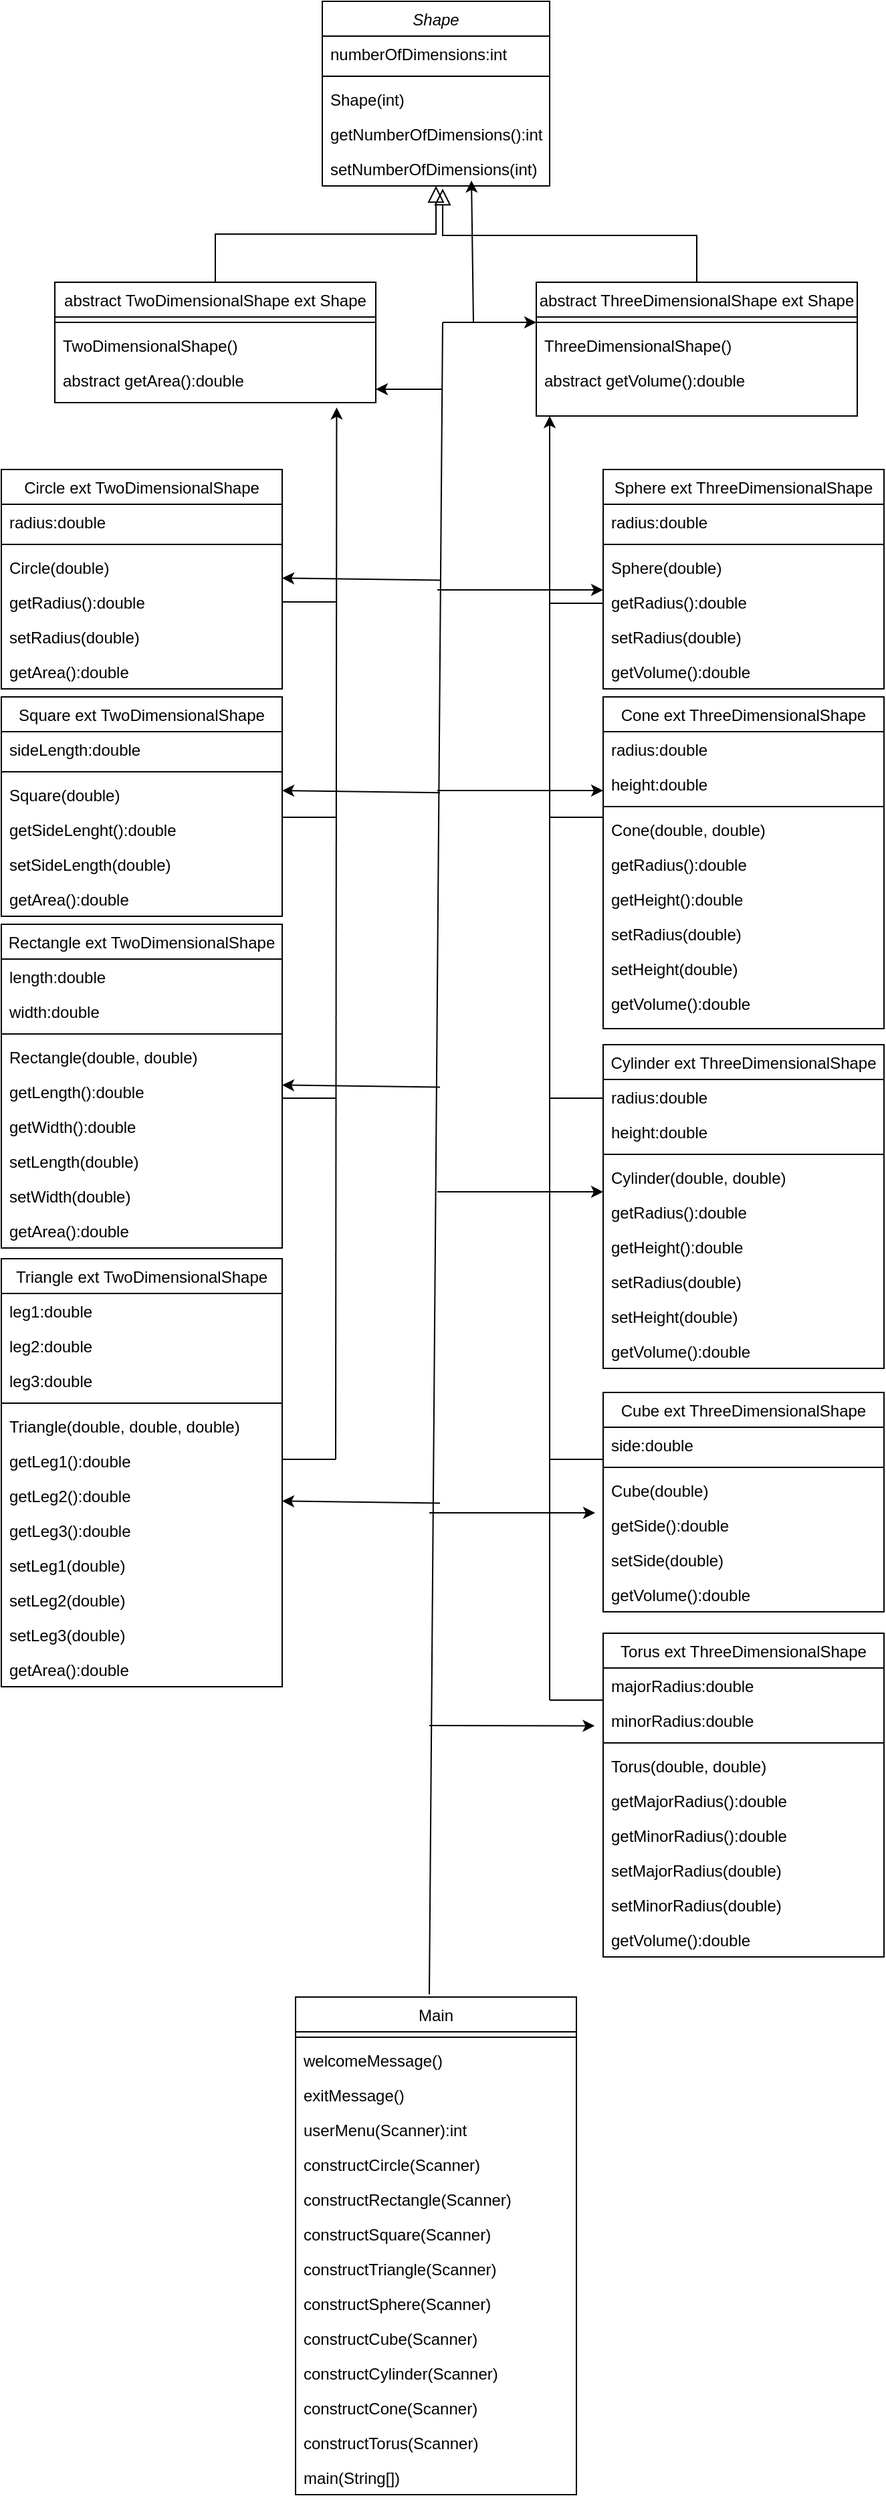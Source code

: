 <mxfile version="24.0.1" type="device">
  <diagram id="C5RBs43oDa-KdzZeNtuy" name="Page-1">
    <mxGraphModel dx="1290" dy="522" grid="1" gridSize="10" guides="1" tooltips="1" connect="1" arrows="1" fold="1" page="1" pageScale="1" pageWidth="827" pageHeight="1169" math="0" shadow="0">
      <root>
        <mxCell id="WIyWlLk6GJQsqaUBKTNV-0" />
        <mxCell id="WIyWlLk6GJQsqaUBKTNV-1" parent="WIyWlLk6GJQsqaUBKTNV-0" />
        <mxCell id="zkfFHV4jXpPFQw0GAbJ--0" value="Shape" style="swimlane;fontStyle=2;align=center;verticalAlign=top;childLayout=stackLayout;horizontal=1;startSize=26;horizontalStack=0;resizeParent=1;resizeLast=0;collapsible=1;marginBottom=0;rounded=0;shadow=0;strokeWidth=1;" parent="WIyWlLk6GJQsqaUBKTNV-1" vertex="1">
          <mxGeometry x="300" y="20" width="170" height="138" as="geometry">
            <mxRectangle x="230" y="140" width="160" height="26" as="alternateBounds" />
          </mxGeometry>
        </mxCell>
        <mxCell id="zkfFHV4jXpPFQw0GAbJ--1" value="numberOfDimensions:int" style="text;align=left;verticalAlign=top;spacingLeft=4;spacingRight=4;overflow=hidden;rotatable=0;points=[[0,0.5],[1,0.5]];portConstraint=eastwest;" parent="zkfFHV4jXpPFQw0GAbJ--0" vertex="1">
          <mxGeometry y="26" width="170" height="26" as="geometry" />
        </mxCell>
        <mxCell id="zkfFHV4jXpPFQw0GAbJ--4" value="" style="line;html=1;strokeWidth=1;align=left;verticalAlign=middle;spacingTop=-1;spacingLeft=3;spacingRight=3;rotatable=0;labelPosition=right;points=[];portConstraint=eastwest;" parent="zkfFHV4jXpPFQw0GAbJ--0" vertex="1">
          <mxGeometry y="52" width="170" height="8" as="geometry" />
        </mxCell>
        <mxCell id="zkfFHV4jXpPFQw0GAbJ--5" value="Shape(int)" style="text;align=left;verticalAlign=top;spacingLeft=4;spacingRight=4;overflow=hidden;rotatable=0;points=[[0,0.5],[1,0.5]];portConstraint=eastwest;" parent="zkfFHV4jXpPFQw0GAbJ--0" vertex="1">
          <mxGeometry y="60" width="170" height="26" as="geometry" />
        </mxCell>
        <mxCell id="Y2Df9rFrCchRzn76-kUZ-0" value="getNumberOfDimensions():int" style="text;align=left;verticalAlign=top;spacingLeft=4;spacingRight=4;overflow=hidden;rotatable=0;points=[[0,0.5],[1,0.5]];portConstraint=eastwest;" vertex="1" parent="zkfFHV4jXpPFQw0GAbJ--0">
          <mxGeometry y="86" width="170" height="26" as="geometry" />
        </mxCell>
        <mxCell id="Y2Df9rFrCchRzn76-kUZ-1" value="setNumberOfDimensions(int)" style="text;align=left;verticalAlign=top;spacingLeft=4;spacingRight=4;overflow=hidden;rotatable=0;points=[[0,0.5],[1,0.5]];portConstraint=eastwest;" vertex="1" parent="zkfFHV4jXpPFQw0GAbJ--0">
          <mxGeometry y="112" width="170" height="26" as="geometry" />
        </mxCell>
        <mxCell id="zkfFHV4jXpPFQw0GAbJ--6" value="abstract TwoDimensionalShape ext Shape" style="swimlane;fontStyle=0;align=center;verticalAlign=top;childLayout=stackLayout;horizontal=1;startSize=26;horizontalStack=0;resizeParent=1;resizeLast=0;collapsible=1;marginBottom=0;rounded=0;shadow=0;strokeWidth=1;" parent="WIyWlLk6GJQsqaUBKTNV-1" vertex="1">
          <mxGeometry x="100" y="230" width="240" height="90" as="geometry">
            <mxRectangle x="130" y="380" width="160" height="26" as="alternateBounds" />
          </mxGeometry>
        </mxCell>
        <mxCell id="zkfFHV4jXpPFQw0GAbJ--9" value="" style="line;html=1;strokeWidth=1;align=left;verticalAlign=middle;spacingTop=-1;spacingLeft=3;spacingRight=3;rotatable=0;labelPosition=right;points=[];portConstraint=eastwest;" parent="zkfFHV4jXpPFQw0GAbJ--6" vertex="1">
          <mxGeometry y="26" width="240" height="8" as="geometry" />
        </mxCell>
        <mxCell id="zkfFHV4jXpPFQw0GAbJ--10" value="TwoDimensionalShape()" style="text;align=left;verticalAlign=top;spacingLeft=4;spacingRight=4;overflow=hidden;rotatable=0;points=[[0,0.5],[1,0.5]];portConstraint=eastwest;fontStyle=0" parent="zkfFHV4jXpPFQw0GAbJ--6" vertex="1">
          <mxGeometry y="34" width="240" height="26" as="geometry" />
        </mxCell>
        <mxCell id="zkfFHV4jXpPFQw0GAbJ--11" value="abstract getArea():double" style="text;align=left;verticalAlign=top;spacingLeft=4;spacingRight=4;overflow=hidden;rotatable=0;points=[[0,0.5],[1,0.5]];portConstraint=eastwest;" parent="zkfFHV4jXpPFQw0GAbJ--6" vertex="1">
          <mxGeometry y="60" width="240" height="26" as="geometry" />
        </mxCell>
        <mxCell id="zkfFHV4jXpPFQw0GAbJ--12" value="" style="endArrow=block;endSize=10;endFill=0;shadow=0;strokeWidth=1;rounded=0;curved=0;edgeStyle=elbowEdgeStyle;elbow=vertical;" parent="WIyWlLk6GJQsqaUBKTNV-1" source="zkfFHV4jXpPFQw0GAbJ--6" target="zkfFHV4jXpPFQw0GAbJ--0" edge="1">
          <mxGeometry width="160" relative="1" as="geometry">
            <mxPoint x="200" y="203" as="sourcePoint" />
            <mxPoint x="200" y="203" as="targetPoint" />
          </mxGeometry>
        </mxCell>
        <mxCell id="zkfFHV4jXpPFQw0GAbJ--13" value="Circle ext TwoDimensionalShape" style="swimlane;fontStyle=0;align=center;verticalAlign=top;childLayout=stackLayout;horizontal=1;startSize=26;horizontalStack=0;resizeParent=1;resizeLast=0;collapsible=1;marginBottom=0;rounded=0;shadow=0;strokeWidth=1;" parent="WIyWlLk6GJQsqaUBKTNV-1" vertex="1">
          <mxGeometry x="60" y="370" width="210" height="164" as="geometry">
            <mxRectangle x="340" y="380" width="170" height="26" as="alternateBounds" />
          </mxGeometry>
        </mxCell>
        <mxCell id="zkfFHV4jXpPFQw0GAbJ--14" value="radius:double" style="text;align=left;verticalAlign=top;spacingLeft=4;spacingRight=4;overflow=hidden;rotatable=0;points=[[0,0.5],[1,0.5]];portConstraint=eastwest;" parent="zkfFHV4jXpPFQw0GAbJ--13" vertex="1">
          <mxGeometry y="26" width="210" height="26" as="geometry" />
        </mxCell>
        <mxCell id="zkfFHV4jXpPFQw0GAbJ--15" value="" style="line;html=1;strokeWidth=1;align=left;verticalAlign=middle;spacingTop=-1;spacingLeft=3;spacingRight=3;rotatable=0;labelPosition=right;points=[];portConstraint=eastwest;" parent="zkfFHV4jXpPFQw0GAbJ--13" vertex="1">
          <mxGeometry y="52" width="210" height="8" as="geometry" />
        </mxCell>
        <mxCell id="Y2Df9rFrCchRzn76-kUZ-3" value="Circle(double)" style="text;align=left;verticalAlign=top;spacingLeft=4;spacingRight=4;overflow=hidden;rotatable=0;points=[[0,0.5],[1,0.5]];portConstraint=eastwest;" vertex="1" parent="zkfFHV4jXpPFQw0GAbJ--13">
          <mxGeometry y="60" width="210" height="26" as="geometry" />
        </mxCell>
        <mxCell id="Y2Df9rFrCchRzn76-kUZ-4" value="getRadius():double" style="text;align=left;verticalAlign=top;spacingLeft=4;spacingRight=4;overflow=hidden;rotatable=0;points=[[0,0.5],[1,0.5]];portConstraint=eastwest;" vertex="1" parent="zkfFHV4jXpPFQw0GAbJ--13">
          <mxGeometry y="86" width="210" height="26" as="geometry" />
        </mxCell>
        <mxCell id="Y2Df9rFrCchRzn76-kUZ-6" value="setRadius(double)" style="text;align=left;verticalAlign=top;spacingLeft=4;spacingRight=4;overflow=hidden;rotatable=0;points=[[0,0.5],[1,0.5]];portConstraint=eastwest;" vertex="1" parent="zkfFHV4jXpPFQw0GAbJ--13">
          <mxGeometry y="112" width="210" height="26" as="geometry" />
        </mxCell>
        <mxCell id="Y2Df9rFrCchRzn76-kUZ-5" value="getArea():double" style="text;align=left;verticalAlign=top;spacingLeft=4;spacingRight=4;overflow=hidden;rotatable=0;points=[[0,0.5],[1,0.5]];portConstraint=eastwest;" vertex="1" parent="zkfFHV4jXpPFQw0GAbJ--13">
          <mxGeometry y="138" width="210" height="26" as="geometry" />
        </mxCell>
        <mxCell id="zkfFHV4jXpPFQw0GAbJ--17" value="abstract ThreeDimensionalShape ext Shape" style="swimlane;fontStyle=0;align=center;verticalAlign=top;childLayout=stackLayout;horizontal=1;startSize=26;horizontalStack=0;resizeParent=1;resizeLast=0;collapsible=1;marginBottom=0;rounded=0;shadow=0;strokeWidth=1;" parent="WIyWlLk6GJQsqaUBKTNV-1" vertex="1">
          <mxGeometry x="460" y="230" width="240" height="100" as="geometry">
            <mxRectangle x="550" y="140" width="160" height="26" as="alternateBounds" />
          </mxGeometry>
        </mxCell>
        <mxCell id="zkfFHV4jXpPFQw0GAbJ--23" value="" style="line;html=1;strokeWidth=1;align=left;verticalAlign=middle;spacingTop=-1;spacingLeft=3;spacingRight=3;rotatable=0;labelPosition=right;points=[];portConstraint=eastwest;" parent="zkfFHV4jXpPFQw0GAbJ--17" vertex="1">
          <mxGeometry y="26" width="240" height="8" as="geometry" />
        </mxCell>
        <mxCell id="zkfFHV4jXpPFQw0GAbJ--24" value="ThreeDimensionalShape()" style="text;align=left;verticalAlign=top;spacingLeft=4;spacingRight=4;overflow=hidden;rotatable=0;points=[[0,0.5],[1,0.5]];portConstraint=eastwest;" parent="zkfFHV4jXpPFQw0GAbJ--17" vertex="1">
          <mxGeometry y="34" width="240" height="26" as="geometry" />
        </mxCell>
        <mxCell id="zkfFHV4jXpPFQw0GAbJ--25" value="abstract getVolume():double" style="text;align=left;verticalAlign=top;spacingLeft=4;spacingRight=4;overflow=hidden;rotatable=0;points=[[0,0.5],[1,0.5]];portConstraint=eastwest;" parent="zkfFHV4jXpPFQw0GAbJ--17" vertex="1">
          <mxGeometry y="60" width="240" height="26" as="geometry" />
        </mxCell>
        <mxCell id="Y2Df9rFrCchRzn76-kUZ-2" value="" style="endArrow=block;endSize=10;endFill=0;shadow=0;strokeWidth=1;rounded=0;curved=0;edgeStyle=elbowEdgeStyle;elbow=vertical;exitX=0.5;exitY=0;exitDx=0;exitDy=0;" edge="1" parent="WIyWlLk6GJQsqaUBKTNV-1" source="zkfFHV4jXpPFQw0GAbJ--17">
          <mxGeometry width="160" relative="1" as="geometry">
            <mxPoint x="200" y="240" as="sourcePoint" />
            <mxPoint x="390" y="160" as="targetPoint" />
          </mxGeometry>
        </mxCell>
        <mxCell id="Y2Df9rFrCchRzn76-kUZ-7" value="Square ext TwoDimensionalShape" style="swimlane;fontStyle=0;align=center;verticalAlign=top;childLayout=stackLayout;horizontal=1;startSize=26;horizontalStack=0;resizeParent=1;resizeLast=0;collapsible=1;marginBottom=0;rounded=0;shadow=0;strokeWidth=1;" vertex="1" parent="WIyWlLk6GJQsqaUBKTNV-1">
          <mxGeometry x="60" y="540" width="210" height="164" as="geometry">
            <mxRectangle x="340" y="380" width="170" height="26" as="alternateBounds" />
          </mxGeometry>
        </mxCell>
        <mxCell id="Y2Df9rFrCchRzn76-kUZ-8" value="sideLength:double" style="text;align=left;verticalAlign=top;spacingLeft=4;spacingRight=4;overflow=hidden;rotatable=0;points=[[0,0.5],[1,0.5]];portConstraint=eastwest;" vertex="1" parent="Y2Df9rFrCchRzn76-kUZ-7">
          <mxGeometry y="26" width="210" height="26" as="geometry" />
        </mxCell>
        <mxCell id="Y2Df9rFrCchRzn76-kUZ-9" value="" style="line;html=1;strokeWidth=1;align=left;verticalAlign=middle;spacingTop=-1;spacingLeft=3;spacingRight=3;rotatable=0;labelPosition=right;points=[];portConstraint=eastwest;" vertex="1" parent="Y2Df9rFrCchRzn76-kUZ-7">
          <mxGeometry y="52" width="210" height="8" as="geometry" />
        </mxCell>
        <mxCell id="Y2Df9rFrCchRzn76-kUZ-10" value="Square(double)" style="text;align=left;verticalAlign=top;spacingLeft=4;spacingRight=4;overflow=hidden;rotatable=0;points=[[0,0.5],[1,0.5]];portConstraint=eastwest;" vertex="1" parent="Y2Df9rFrCchRzn76-kUZ-7">
          <mxGeometry y="60" width="210" height="26" as="geometry" />
        </mxCell>
        <mxCell id="Y2Df9rFrCchRzn76-kUZ-11" value="getSideLenght():double" style="text;align=left;verticalAlign=top;spacingLeft=4;spacingRight=4;overflow=hidden;rotatable=0;points=[[0,0.5],[1,0.5]];portConstraint=eastwest;" vertex="1" parent="Y2Df9rFrCchRzn76-kUZ-7">
          <mxGeometry y="86" width="210" height="26" as="geometry" />
        </mxCell>
        <mxCell id="Y2Df9rFrCchRzn76-kUZ-12" value="setSideLength(double)" style="text;align=left;verticalAlign=top;spacingLeft=4;spacingRight=4;overflow=hidden;rotatable=0;points=[[0,0.5],[1,0.5]];portConstraint=eastwest;" vertex="1" parent="Y2Df9rFrCchRzn76-kUZ-7">
          <mxGeometry y="112" width="210" height="26" as="geometry" />
        </mxCell>
        <mxCell id="Y2Df9rFrCchRzn76-kUZ-13" value="getArea():double" style="text;align=left;verticalAlign=top;spacingLeft=4;spacingRight=4;overflow=hidden;rotatable=0;points=[[0,0.5],[1,0.5]];portConstraint=eastwest;" vertex="1" parent="Y2Df9rFrCchRzn76-kUZ-7">
          <mxGeometry y="138" width="210" height="26" as="geometry" />
        </mxCell>
        <mxCell id="Y2Df9rFrCchRzn76-kUZ-14" value="Rectangle ext TwoDimensionalShape" style="swimlane;fontStyle=0;align=center;verticalAlign=top;childLayout=stackLayout;horizontal=1;startSize=26;horizontalStack=0;resizeParent=1;resizeLast=0;collapsible=1;marginBottom=0;rounded=0;shadow=0;strokeWidth=1;" vertex="1" parent="WIyWlLk6GJQsqaUBKTNV-1">
          <mxGeometry x="60" y="710" width="210" height="242" as="geometry">
            <mxRectangle x="340" y="380" width="170" height="26" as="alternateBounds" />
          </mxGeometry>
        </mxCell>
        <mxCell id="Y2Df9rFrCchRzn76-kUZ-15" value="length:double" style="text;align=left;verticalAlign=top;spacingLeft=4;spacingRight=4;overflow=hidden;rotatable=0;points=[[0,0.5],[1,0.5]];portConstraint=eastwest;" vertex="1" parent="Y2Df9rFrCchRzn76-kUZ-14">
          <mxGeometry y="26" width="210" height="26" as="geometry" />
        </mxCell>
        <mxCell id="Y2Df9rFrCchRzn76-kUZ-21" value="width:double" style="text;align=left;verticalAlign=top;spacingLeft=4;spacingRight=4;overflow=hidden;rotatable=0;points=[[0,0.5],[1,0.5]];portConstraint=eastwest;" vertex="1" parent="Y2Df9rFrCchRzn76-kUZ-14">
          <mxGeometry y="52" width="210" height="26" as="geometry" />
        </mxCell>
        <mxCell id="Y2Df9rFrCchRzn76-kUZ-16" value="" style="line;html=1;strokeWidth=1;align=left;verticalAlign=middle;spacingTop=-1;spacingLeft=3;spacingRight=3;rotatable=0;labelPosition=right;points=[];portConstraint=eastwest;" vertex="1" parent="Y2Df9rFrCchRzn76-kUZ-14">
          <mxGeometry y="78" width="210" height="8" as="geometry" />
        </mxCell>
        <mxCell id="Y2Df9rFrCchRzn76-kUZ-17" value="Rectangle(double, double)" style="text;align=left;verticalAlign=top;spacingLeft=4;spacingRight=4;overflow=hidden;rotatable=0;points=[[0,0.5],[1,0.5]];portConstraint=eastwest;" vertex="1" parent="Y2Df9rFrCchRzn76-kUZ-14">
          <mxGeometry y="86" width="210" height="26" as="geometry" />
        </mxCell>
        <mxCell id="Y2Df9rFrCchRzn76-kUZ-22" value="getLength():double" style="text;align=left;verticalAlign=top;spacingLeft=4;spacingRight=4;overflow=hidden;rotatable=0;points=[[0,0.5],[1,0.5]];portConstraint=eastwest;" vertex="1" parent="Y2Df9rFrCchRzn76-kUZ-14">
          <mxGeometry y="112" width="210" height="26" as="geometry" />
        </mxCell>
        <mxCell id="Y2Df9rFrCchRzn76-kUZ-18" value="getWidth():double" style="text;align=left;verticalAlign=top;spacingLeft=4;spacingRight=4;overflow=hidden;rotatable=0;points=[[0,0.5],[1,0.5]];portConstraint=eastwest;" vertex="1" parent="Y2Df9rFrCchRzn76-kUZ-14">
          <mxGeometry y="138" width="210" height="26" as="geometry" />
        </mxCell>
        <mxCell id="Y2Df9rFrCchRzn76-kUZ-19" value="setLength(double)" style="text;align=left;verticalAlign=top;spacingLeft=4;spacingRight=4;overflow=hidden;rotatable=0;points=[[0,0.5],[1,0.5]];portConstraint=eastwest;" vertex="1" parent="Y2Df9rFrCchRzn76-kUZ-14">
          <mxGeometry y="164" width="210" height="26" as="geometry" />
        </mxCell>
        <mxCell id="Y2Df9rFrCchRzn76-kUZ-23" value="setWidth(double)" style="text;align=left;verticalAlign=top;spacingLeft=4;spacingRight=4;overflow=hidden;rotatable=0;points=[[0,0.5],[1,0.5]];portConstraint=eastwest;" vertex="1" parent="Y2Df9rFrCchRzn76-kUZ-14">
          <mxGeometry y="190" width="210" height="26" as="geometry" />
        </mxCell>
        <mxCell id="Y2Df9rFrCchRzn76-kUZ-20" value="getArea():double" style="text;align=left;verticalAlign=top;spacingLeft=4;spacingRight=4;overflow=hidden;rotatable=0;points=[[0,0.5],[1,0.5]];portConstraint=eastwest;" vertex="1" parent="Y2Df9rFrCchRzn76-kUZ-14">
          <mxGeometry y="216" width="210" height="26" as="geometry" />
        </mxCell>
        <mxCell id="Y2Df9rFrCchRzn76-kUZ-24" value="Triangle ext TwoDimensionalShape" style="swimlane;fontStyle=0;align=center;verticalAlign=top;childLayout=stackLayout;horizontal=1;startSize=26;horizontalStack=0;resizeParent=1;resizeLast=0;collapsible=1;marginBottom=0;rounded=0;shadow=0;strokeWidth=1;" vertex="1" parent="WIyWlLk6GJQsqaUBKTNV-1">
          <mxGeometry x="60" y="960" width="210" height="320" as="geometry">
            <mxRectangle x="340" y="380" width="170" height="26" as="alternateBounds" />
          </mxGeometry>
        </mxCell>
        <mxCell id="Y2Df9rFrCchRzn76-kUZ-25" value="leg1:double" style="text;align=left;verticalAlign=top;spacingLeft=4;spacingRight=4;overflow=hidden;rotatable=0;points=[[0,0.5],[1,0.5]];portConstraint=eastwest;" vertex="1" parent="Y2Df9rFrCchRzn76-kUZ-24">
          <mxGeometry y="26" width="210" height="26" as="geometry" />
        </mxCell>
        <mxCell id="Y2Df9rFrCchRzn76-kUZ-26" value="leg2:double" style="text;align=left;verticalAlign=top;spacingLeft=4;spacingRight=4;overflow=hidden;rotatable=0;points=[[0,0.5],[1,0.5]];portConstraint=eastwest;" vertex="1" parent="Y2Df9rFrCchRzn76-kUZ-24">
          <mxGeometry y="52" width="210" height="26" as="geometry" />
        </mxCell>
        <mxCell id="Y2Df9rFrCchRzn76-kUZ-34" value="leg3:double" style="text;align=left;verticalAlign=top;spacingLeft=4;spacingRight=4;overflow=hidden;rotatable=0;points=[[0,0.5],[1,0.5]];portConstraint=eastwest;" vertex="1" parent="Y2Df9rFrCchRzn76-kUZ-24">
          <mxGeometry y="78" width="210" height="26" as="geometry" />
        </mxCell>
        <mxCell id="Y2Df9rFrCchRzn76-kUZ-27" value="" style="line;html=1;strokeWidth=1;align=left;verticalAlign=middle;spacingTop=-1;spacingLeft=3;spacingRight=3;rotatable=0;labelPosition=right;points=[];portConstraint=eastwest;" vertex="1" parent="Y2Df9rFrCchRzn76-kUZ-24">
          <mxGeometry y="104" width="210" height="8" as="geometry" />
        </mxCell>
        <mxCell id="Y2Df9rFrCchRzn76-kUZ-28" value="Triangle(double, double, double)" style="text;align=left;verticalAlign=top;spacingLeft=4;spacingRight=4;overflow=hidden;rotatable=0;points=[[0,0.5],[1,0.5]];portConstraint=eastwest;" vertex="1" parent="Y2Df9rFrCchRzn76-kUZ-24">
          <mxGeometry y="112" width="210" height="26" as="geometry" />
        </mxCell>
        <mxCell id="Y2Df9rFrCchRzn76-kUZ-29" value="getLeg1():double" style="text;align=left;verticalAlign=top;spacingLeft=4;spacingRight=4;overflow=hidden;rotatable=0;points=[[0,0.5],[1,0.5]];portConstraint=eastwest;" vertex="1" parent="Y2Df9rFrCchRzn76-kUZ-24">
          <mxGeometry y="138" width="210" height="26" as="geometry" />
        </mxCell>
        <mxCell id="Y2Df9rFrCchRzn76-kUZ-30" value="getLeg2():double" style="text;align=left;verticalAlign=top;spacingLeft=4;spacingRight=4;overflow=hidden;rotatable=0;points=[[0,0.5],[1,0.5]];portConstraint=eastwest;" vertex="1" parent="Y2Df9rFrCchRzn76-kUZ-24">
          <mxGeometry y="164" width="210" height="26" as="geometry" />
        </mxCell>
        <mxCell id="Y2Df9rFrCchRzn76-kUZ-35" value="getLeg3():double" style="text;align=left;verticalAlign=top;spacingLeft=4;spacingRight=4;overflow=hidden;rotatable=0;points=[[0,0.5],[1,0.5]];portConstraint=eastwest;" vertex="1" parent="Y2Df9rFrCchRzn76-kUZ-24">
          <mxGeometry y="190" width="210" height="26" as="geometry" />
        </mxCell>
        <mxCell id="Y2Df9rFrCchRzn76-kUZ-31" value="setLeg1(double)" style="text;align=left;verticalAlign=top;spacingLeft=4;spacingRight=4;overflow=hidden;rotatable=0;points=[[0,0.5],[1,0.5]];portConstraint=eastwest;" vertex="1" parent="Y2Df9rFrCchRzn76-kUZ-24">
          <mxGeometry y="216" width="210" height="26" as="geometry" />
        </mxCell>
        <mxCell id="Y2Df9rFrCchRzn76-kUZ-32" value="setLeg2(double)" style="text;align=left;verticalAlign=top;spacingLeft=4;spacingRight=4;overflow=hidden;rotatable=0;points=[[0,0.5],[1,0.5]];portConstraint=eastwest;" vertex="1" parent="Y2Df9rFrCchRzn76-kUZ-24">
          <mxGeometry y="242" width="210" height="26" as="geometry" />
        </mxCell>
        <mxCell id="Y2Df9rFrCchRzn76-kUZ-36" value="setLeg3(double)" style="text;align=left;verticalAlign=top;spacingLeft=4;spacingRight=4;overflow=hidden;rotatable=0;points=[[0,0.5],[1,0.5]];portConstraint=eastwest;" vertex="1" parent="Y2Df9rFrCchRzn76-kUZ-24">
          <mxGeometry y="268" width="210" height="26" as="geometry" />
        </mxCell>
        <mxCell id="Y2Df9rFrCchRzn76-kUZ-33" value="getArea():double" style="text;align=left;verticalAlign=top;spacingLeft=4;spacingRight=4;overflow=hidden;rotatable=0;points=[[0,0.5],[1,0.5]];portConstraint=eastwest;" vertex="1" parent="Y2Df9rFrCchRzn76-kUZ-24">
          <mxGeometry y="294" width="210" height="26" as="geometry" />
        </mxCell>
        <mxCell id="Y2Df9rFrCchRzn76-kUZ-37" value="Sphere ext ThreeDimensionalShape" style="swimlane;fontStyle=0;align=center;verticalAlign=top;childLayout=stackLayout;horizontal=1;startSize=26;horizontalStack=0;resizeParent=1;resizeLast=0;collapsible=1;marginBottom=0;rounded=0;shadow=0;strokeWidth=1;" vertex="1" parent="WIyWlLk6GJQsqaUBKTNV-1">
          <mxGeometry x="510" y="370" width="210" height="164" as="geometry">
            <mxRectangle x="340" y="380" width="170" height="26" as="alternateBounds" />
          </mxGeometry>
        </mxCell>
        <mxCell id="Y2Df9rFrCchRzn76-kUZ-38" value="radius:double" style="text;align=left;verticalAlign=top;spacingLeft=4;spacingRight=4;overflow=hidden;rotatable=0;points=[[0,0.5],[1,0.5]];portConstraint=eastwest;" vertex="1" parent="Y2Df9rFrCchRzn76-kUZ-37">
          <mxGeometry y="26" width="210" height="26" as="geometry" />
        </mxCell>
        <mxCell id="Y2Df9rFrCchRzn76-kUZ-39" value="" style="line;html=1;strokeWidth=1;align=left;verticalAlign=middle;spacingTop=-1;spacingLeft=3;spacingRight=3;rotatable=0;labelPosition=right;points=[];portConstraint=eastwest;" vertex="1" parent="Y2Df9rFrCchRzn76-kUZ-37">
          <mxGeometry y="52" width="210" height="8" as="geometry" />
        </mxCell>
        <mxCell id="Y2Df9rFrCchRzn76-kUZ-40" value="Sphere(double)" style="text;align=left;verticalAlign=top;spacingLeft=4;spacingRight=4;overflow=hidden;rotatable=0;points=[[0,0.5],[1,0.5]];portConstraint=eastwest;" vertex="1" parent="Y2Df9rFrCchRzn76-kUZ-37">
          <mxGeometry y="60" width="210" height="26" as="geometry" />
        </mxCell>
        <mxCell id="Y2Df9rFrCchRzn76-kUZ-41" value="getRadius():double" style="text;align=left;verticalAlign=top;spacingLeft=4;spacingRight=4;overflow=hidden;rotatable=0;points=[[0,0.5],[1,0.5]];portConstraint=eastwest;" vertex="1" parent="Y2Df9rFrCchRzn76-kUZ-37">
          <mxGeometry y="86" width="210" height="26" as="geometry" />
        </mxCell>
        <mxCell id="Y2Df9rFrCchRzn76-kUZ-42" value="setRadius(double)" style="text;align=left;verticalAlign=top;spacingLeft=4;spacingRight=4;overflow=hidden;rotatable=0;points=[[0,0.5],[1,0.5]];portConstraint=eastwest;" vertex="1" parent="Y2Df9rFrCchRzn76-kUZ-37">
          <mxGeometry y="112" width="210" height="26" as="geometry" />
        </mxCell>
        <mxCell id="Y2Df9rFrCchRzn76-kUZ-43" value="getVolume():double" style="text;align=left;verticalAlign=top;spacingLeft=4;spacingRight=4;overflow=hidden;rotatable=0;points=[[0,0.5],[1,0.5]];portConstraint=eastwest;" vertex="1" parent="Y2Df9rFrCchRzn76-kUZ-37">
          <mxGeometry y="138" width="210" height="26" as="geometry" />
        </mxCell>
        <mxCell id="Y2Df9rFrCchRzn76-kUZ-44" value="Cone ext ThreeDimensionalShape" style="swimlane;fontStyle=0;align=center;verticalAlign=top;childLayout=stackLayout;horizontal=1;startSize=26;horizontalStack=0;resizeParent=1;resizeLast=0;collapsible=1;marginBottom=0;rounded=0;shadow=0;strokeWidth=1;" vertex="1" parent="WIyWlLk6GJQsqaUBKTNV-1">
          <mxGeometry x="510" y="540" width="210" height="248" as="geometry">
            <mxRectangle x="340" y="380" width="170" height="26" as="alternateBounds" />
          </mxGeometry>
        </mxCell>
        <mxCell id="Y2Df9rFrCchRzn76-kUZ-45" value="radius:double" style="text;align=left;verticalAlign=top;spacingLeft=4;spacingRight=4;overflow=hidden;rotatable=0;points=[[0,0.5],[1,0.5]];portConstraint=eastwest;" vertex="1" parent="Y2Df9rFrCchRzn76-kUZ-44">
          <mxGeometry y="26" width="210" height="26" as="geometry" />
        </mxCell>
        <mxCell id="Y2Df9rFrCchRzn76-kUZ-51" value="height:double" style="text;align=left;verticalAlign=top;spacingLeft=4;spacingRight=4;overflow=hidden;rotatable=0;points=[[0,0.5],[1,0.5]];portConstraint=eastwest;" vertex="1" parent="Y2Df9rFrCchRzn76-kUZ-44">
          <mxGeometry y="52" width="210" height="26" as="geometry" />
        </mxCell>
        <mxCell id="Y2Df9rFrCchRzn76-kUZ-46" value="" style="line;html=1;strokeWidth=1;align=left;verticalAlign=middle;spacingTop=-1;spacingLeft=3;spacingRight=3;rotatable=0;labelPosition=right;points=[];portConstraint=eastwest;" vertex="1" parent="Y2Df9rFrCchRzn76-kUZ-44">
          <mxGeometry y="78" width="210" height="8" as="geometry" />
        </mxCell>
        <mxCell id="Y2Df9rFrCchRzn76-kUZ-47" value="Cone(double, double)" style="text;align=left;verticalAlign=top;spacingLeft=4;spacingRight=4;overflow=hidden;rotatable=0;points=[[0,0.5],[1,0.5]];portConstraint=eastwest;" vertex="1" parent="Y2Df9rFrCchRzn76-kUZ-44">
          <mxGeometry y="86" width="210" height="26" as="geometry" />
        </mxCell>
        <mxCell id="Y2Df9rFrCchRzn76-kUZ-48" value="getRadius():double" style="text;align=left;verticalAlign=top;spacingLeft=4;spacingRight=4;overflow=hidden;rotatable=0;points=[[0,0.5],[1,0.5]];portConstraint=eastwest;" vertex="1" parent="Y2Df9rFrCchRzn76-kUZ-44">
          <mxGeometry y="112" width="210" height="26" as="geometry" />
        </mxCell>
        <mxCell id="Y2Df9rFrCchRzn76-kUZ-52" value="getHeight():double" style="text;align=left;verticalAlign=top;spacingLeft=4;spacingRight=4;overflow=hidden;rotatable=0;points=[[0,0.5],[1,0.5]];portConstraint=eastwest;" vertex="1" parent="Y2Df9rFrCchRzn76-kUZ-44">
          <mxGeometry y="138" width="210" height="26" as="geometry" />
        </mxCell>
        <mxCell id="Y2Df9rFrCchRzn76-kUZ-49" value="setRadius(double)" style="text;align=left;verticalAlign=top;spacingLeft=4;spacingRight=4;overflow=hidden;rotatable=0;points=[[0,0.5],[1,0.5]];portConstraint=eastwest;" vertex="1" parent="Y2Df9rFrCchRzn76-kUZ-44">
          <mxGeometry y="164" width="210" height="26" as="geometry" />
        </mxCell>
        <mxCell id="Y2Df9rFrCchRzn76-kUZ-53" value="setHeight(double)" style="text;align=left;verticalAlign=top;spacingLeft=4;spacingRight=4;overflow=hidden;rotatable=0;points=[[0,0.5],[1,0.5]];portConstraint=eastwest;" vertex="1" parent="Y2Df9rFrCchRzn76-kUZ-44">
          <mxGeometry y="190" width="210" height="26" as="geometry" />
        </mxCell>
        <mxCell id="Y2Df9rFrCchRzn76-kUZ-50" value="getVolume():double" style="text;align=left;verticalAlign=top;spacingLeft=4;spacingRight=4;overflow=hidden;rotatable=0;points=[[0,0.5],[1,0.5]];portConstraint=eastwest;" vertex="1" parent="Y2Df9rFrCchRzn76-kUZ-44">
          <mxGeometry y="216" width="210" height="26" as="geometry" />
        </mxCell>
        <mxCell id="Y2Df9rFrCchRzn76-kUZ-54" value="Cylinder ext ThreeDimensionalShape" style="swimlane;fontStyle=0;align=center;verticalAlign=top;childLayout=stackLayout;horizontal=1;startSize=26;horizontalStack=0;resizeParent=1;resizeLast=0;collapsible=1;marginBottom=0;rounded=0;shadow=0;strokeWidth=1;" vertex="1" parent="WIyWlLk6GJQsqaUBKTNV-1">
          <mxGeometry x="510" y="800" width="210" height="242" as="geometry">
            <mxRectangle x="340" y="380" width="170" height="26" as="alternateBounds" />
          </mxGeometry>
        </mxCell>
        <mxCell id="Y2Df9rFrCchRzn76-kUZ-55" value="radius:double" style="text;align=left;verticalAlign=top;spacingLeft=4;spacingRight=4;overflow=hidden;rotatable=0;points=[[0,0.5],[1,0.5]];portConstraint=eastwest;" vertex="1" parent="Y2Df9rFrCchRzn76-kUZ-54">
          <mxGeometry y="26" width="210" height="26" as="geometry" />
        </mxCell>
        <mxCell id="Y2Df9rFrCchRzn76-kUZ-56" value="height:double" style="text;align=left;verticalAlign=top;spacingLeft=4;spacingRight=4;overflow=hidden;rotatable=0;points=[[0,0.5],[1,0.5]];portConstraint=eastwest;" vertex="1" parent="Y2Df9rFrCchRzn76-kUZ-54">
          <mxGeometry y="52" width="210" height="26" as="geometry" />
        </mxCell>
        <mxCell id="Y2Df9rFrCchRzn76-kUZ-57" value="" style="line;html=1;strokeWidth=1;align=left;verticalAlign=middle;spacingTop=-1;spacingLeft=3;spacingRight=3;rotatable=0;labelPosition=right;points=[];portConstraint=eastwest;" vertex="1" parent="Y2Df9rFrCchRzn76-kUZ-54">
          <mxGeometry y="78" width="210" height="8" as="geometry" />
        </mxCell>
        <mxCell id="Y2Df9rFrCchRzn76-kUZ-58" value="Cylinder(double, double)" style="text;align=left;verticalAlign=top;spacingLeft=4;spacingRight=4;overflow=hidden;rotatable=0;points=[[0,0.5],[1,0.5]];portConstraint=eastwest;" vertex="1" parent="Y2Df9rFrCchRzn76-kUZ-54">
          <mxGeometry y="86" width="210" height="26" as="geometry" />
        </mxCell>
        <mxCell id="Y2Df9rFrCchRzn76-kUZ-59" value="getRadius():double" style="text;align=left;verticalAlign=top;spacingLeft=4;spacingRight=4;overflow=hidden;rotatable=0;points=[[0,0.5],[1,0.5]];portConstraint=eastwest;" vertex="1" parent="Y2Df9rFrCchRzn76-kUZ-54">
          <mxGeometry y="112" width="210" height="26" as="geometry" />
        </mxCell>
        <mxCell id="Y2Df9rFrCchRzn76-kUZ-60" value="getHeight():double" style="text;align=left;verticalAlign=top;spacingLeft=4;spacingRight=4;overflow=hidden;rotatable=0;points=[[0,0.5],[1,0.5]];portConstraint=eastwest;" vertex="1" parent="Y2Df9rFrCchRzn76-kUZ-54">
          <mxGeometry y="138" width="210" height="26" as="geometry" />
        </mxCell>
        <mxCell id="Y2Df9rFrCchRzn76-kUZ-61" value="setRadius(double)" style="text;align=left;verticalAlign=top;spacingLeft=4;spacingRight=4;overflow=hidden;rotatable=0;points=[[0,0.5],[1,0.5]];portConstraint=eastwest;" vertex="1" parent="Y2Df9rFrCchRzn76-kUZ-54">
          <mxGeometry y="164" width="210" height="26" as="geometry" />
        </mxCell>
        <mxCell id="Y2Df9rFrCchRzn76-kUZ-62" value="setHeight(double)" style="text;align=left;verticalAlign=top;spacingLeft=4;spacingRight=4;overflow=hidden;rotatable=0;points=[[0,0.5],[1,0.5]];portConstraint=eastwest;" vertex="1" parent="Y2Df9rFrCchRzn76-kUZ-54">
          <mxGeometry y="190" width="210" height="26" as="geometry" />
        </mxCell>
        <mxCell id="Y2Df9rFrCchRzn76-kUZ-63" value="getVolume():double" style="text;align=left;verticalAlign=top;spacingLeft=4;spacingRight=4;overflow=hidden;rotatable=0;points=[[0,0.5],[1,0.5]];portConstraint=eastwest;" vertex="1" parent="Y2Df9rFrCchRzn76-kUZ-54">
          <mxGeometry y="216" width="210" height="26" as="geometry" />
        </mxCell>
        <mxCell id="Y2Df9rFrCchRzn76-kUZ-64" value="Cube ext ThreeDimensionalShape" style="swimlane;fontStyle=0;align=center;verticalAlign=top;childLayout=stackLayout;horizontal=1;startSize=26;horizontalStack=0;resizeParent=1;resizeLast=0;collapsible=1;marginBottom=0;rounded=0;shadow=0;strokeWidth=1;" vertex="1" parent="WIyWlLk6GJQsqaUBKTNV-1">
          <mxGeometry x="510" y="1060" width="210" height="164" as="geometry">
            <mxRectangle x="340" y="380" width="170" height="26" as="alternateBounds" />
          </mxGeometry>
        </mxCell>
        <mxCell id="Y2Df9rFrCchRzn76-kUZ-65" value="side:double" style="text;align=left;verticalAlign=top;spacingLeft=4;spacingRight=4;overflow=hidden;rotatable=0;points=[[0,0.5],[1,0.5]];portConstraint=eastwest;" vertex="1" parent="Y2Df9rFrCchRzn76-kUZ-64">
          <mxGeometry y="26" width="210" height="26" as="geometry" />
        </mxCell>
        <mxCell id="Y2Df9rFrCchRzn76-kUZ-66" value="" style="line;html=1;strokeWidth=1;align=left;verticalAlign=middle;spacingTop=-1;spacingLeft=3;spacingRight=3;rotatable=0;labelPosition=right;points=[];portConstraint=eastwest;" vertex="1" parent="Y2Df9rFrCchRzn76-kUZ-64">
          <mxGeometry y="52" width="210" height="8" as="geometry" />
        </mxCell>
        <mxCell id="Y2Df9rFrCchRzn76-kUZ-67" value="Cube(double)" style="text;align=left;verticalAlign=top;spacingLeft=4;spacingRight=4;overflow=hidden;rotatable=0;points=[[0,0.5],[1,0.5]];portConstraint=eastwest;" vertex="1" parent="Y2Df9rFrCchRzn76-kUZ-64">
          <mxGeometry y="60" width="210" height="26" as="geometry" />
        </mxCell>
        <mxCell id="Y2Df9rFrCchRzn76-kUZ-68" value="getSide():double" style="text;align=left;verticalAlign=top;spacingLeft=4;spacingRight=4;overflow=hidden;rotatable=0;points=[[0,0.5],[1,0.5]];portConstraint=eastwest;" vertex="1" parent="Y2Df9rFrCchRzn76-kUZ-64">
          <mxGeometry y="86" width="210" height="26" as="geometry" />
        </mxCell>
        <mxCell id="Y2Df9rFrCchRzn76-kUZ-69" value="setSide(double)" style="text;align=left;verticalAlign=top;spacingLeft=4;spacingRight=4;overflow=hidden;rotatable=0;points=[[0,0.5],[1,0.5]];portConstraint=eastwest;" vertex="1" parent="Y2Df9rFrCchRzn76-kUZ-64">
          <mxGeometry y="112" width="210" height="26" as="geometry" />
        </mxCell>
        <mxCell id="Y2Df9rFrCchRzn76-kUZ-70" value="getVolume():double" style="text;align=left;verticalAlign=top;spacingLeft=4;spacingRight=4;overflow=hidden;rotatable=0;points=[[0,0.5],[1,0.5]];portConstraint=eastwest;" vertex="1" parent="Y2Df9rFrCchRzn76-kUZ-64">
          <mxGeometry y="138" width="210" height="26" as="geometry" />
        </mxCell>
        <mxCell id="Y2Df9rFrCchRzn76-kUZ-71" value="Torus ext ThreeDimensionalShape" style="swimlane;fontStyle=0;align=center;verticalAlign=top;childLayout=stackLayout;horizontal=1;startSize=26;horizontalStack=0;resizeParent=1;resizeLast=0;collapsible=1;marginBottom=0;rounded=0;shadow=0;strokeWidth=1;" vertex="1" parent="WIyWlLk6GJQsqaUBKTNV-1">
          <mxGeometry x="510" y="1240" width="210" height="242" as="geometry">
            <mxRectangle x="340" y="380" width="170" height="26" as="alternateBounds" />
          </mxGeometry>
        </mxCell>
        <mxCell id="Y2Df9rFrCchRzn76-kUZ-72" value="majorRadius:double" style="text;align=left;verticalAlign=top;spacingLeft=4;spacingRight=4;overflow=hidden;rotatable=0;points=[[0,0.5],[1,0.5]];portConstraint=eastwest;" vertex="1" parent="Y2Df9rFrCchRzn76-kUZ-71">
          <mxGeometry y="26" width="210" height="26" as="geometry" />
        </mxCell>
        <mxCell id="Y2Df9rFrCchRzn76-kUZ-73" value="minorRadius:double" style="text;align=left;verticalAlign=top;spacingLeft=4;spacingRight=4;overflow=hidden;rotatable=0;points=[[0,0.5],[1,0.5]];portConstraint=eastwest;" vertex="1" parent="Y2Df9rFrCchRzn76-kUZ-71">
          <mxGeometry y="52" width="210" height="26" as="geometry" />
        </mxCell>
        <mxCell id="Y2Df9rFrCchRzn76-kUZ-74" value="" style="line;html=1;strokeWidth=1;align=left;verticalAlign=middle;spacingTop=-1;spacingLeft=3;spacingRight=3;rotatable=0;labelPosition=right;points=[];portConstraint=eastwest;" vertex="1" parent="Y2Df9rFrCchRzn76-kUZ-71">
          <mxGeometry y="78" width="210" height="8" as="geometry" />
        </mxCell>
        <mxCell id="Y2Df9rFrCchRzn76-kUZ-75" value="Torus(double, double)" style="text;align=left;verticalAlign=top;spacingLeft=4;spacingRight=4;overflow=hidden;rotatable=0;points=[[0,0.5],[1,0.5]];portConstraint=eastwest;" vertex="1" parent="Y2Df9rFrCchRzn76-kUZ-71">
          <mxGeometry y="86" width="210" height="26" as="geometry" />
        </mxCell>
        <mxCell id="Y2Df9rFrCchRzn76-kUZ-76" value="getMajorRadius():double" style="text;align=left;verticalAlign=top;spacingLeft=4;spacingRight=4;overflow=hidden;rotatable=0;points=[[0,0.5],[1,0.5]];portConstraint=eastwest;" vertex="1" parent="Y2Df9rFrCchRzn76-kUZ-71">
          <mxGeometry y="112" width="210" height="26" as="geometry" />
        </mxCell>
        <mxCell id="Y2Df9rFrCchRzn76-kUZ-77" value="getMinorRadius():double" style="text;align=left;verticalAlign=top;spacingLeft=4;spacingRight=4;overflow=hidden;rotatable=0;points=[[0,0.5],[1,0.5]];portConstraint=eastwest;" vertex="1" parent="Y2Df9rFrCchRzn76-kUZ-71">
          <mxGeometry y="138" width="210" height="26" as="geometry" />
        </mxCell>
        <mxCell id="Y2Df9rFrCchRzn76-kUZ-78" value="setMajorRadius(double)" style="text;align=left;verticalAlign=top;spacingLeft=4;spacingRight=4;overflow=hidden;rotatable=0;points=[[0,0.5],[1,0.5]];portConstraint=eastwest;" vertex="1" parent="Y2Df9rFrCchRzn76-kUZ-71">
          <mxGeometry y="164" width="210" height="26" as="geometry" />
        </mxCell>
        <mxCell id="Y2Df9rFrCchRzn76-kUZ-79" value="setMinorRadius(double)" style="text;align=left;verticalAlign=top;spacingLeft=4;spacingRight=4;overflow=hidden;rotatable=0;points=[[0,0.5],[1,0.5]];portConstraint=eastwest;" vertex="1" parent="Y2Df9rFrCchRzn76-kUZ-71">
          <mxGeometry y="190" width="210" height="26" as="geometry" />
        </mxCell>
        <mxCell id="Y2Df9rFrCchRzn76-kUZ-80" value="getVolume():double" style="text;align=left;verticalAlign=top;spacingLeft=4;spacingRight=4;overflow=hidden;rotatable=0;points=[[0,0.5],[1,0.5]];portConstraint=eastwest;" vertex="1" parent="Y2Df9rFrCchRzn76-kUZ-71">
          <mxGeometry y="216" width="210" height="26" as="geometry" />
        </mxCell>
        <mxCell id="Y2Df9rFrCchRzn76-kUZ-81" value="Main" style="swimlane;fontStyle=0;align=center;verticalAlign=top;childLayout=stackLayout;horizontal=1;startSize=26;horizontalStack=0;resizeParent=1;resizeLast=0;collapsible=1;marginBottom=0;rounded=0;shadow=0;strokeWidth=1;" vertex="1" parent="WIyWlLk6GJQsqaUBKTNV-1">
          <mxGeometry x="280" y="1512" width="210" height="372" as="geometry">
            <mxRectangle x="340" y="380" width="170" height="26" as="alternateBounds" />
          </mxGeometry>
        </mxCell>
        <mxCell id="Y2Df9rFrCchRzn76-kUZ-84" value="" style="line;html=1;strokeWidth=1;align=left;verticalAlign=middle;spacingTop=-1;spacingLeft=3;spacingRight=3;rotatable=0;labelPosition=right;points=[];portConstraint=eastwest;" vertex="1" parent="Y2Df9rFrCchRzn76-kUZ-81">
          <mxGeometry y="26" width="210" height="8" as="geometry" />
        </mxCell>
        <mxCell id="Y2Df9rFrCchRzn76-kUZ-85" value="welcomeMessage()" style="text;align=left;verticalAlign=top;spacingLeft=4;spacingRight=4;overflow=hidden;rotatable=0;points=[[0,0.5],[1,0.5]];portConstraint=eastwest;" vertex="1" parent="Y2Df9rFrCchRzn76-kUZ-81">
          <mxGeometry y="34" width="210" height="26" as="geometry" />
        </mxCell>
        <mxCell id="Y2Df9rFrCchRzn76-kUZ-86" value="exitMessage()" style="text;align=left;verticalAlign=top;spacingLeft=4;spacingRight=4;overflow=hidden;rotatable=0;points=[[0,0.5],[1,0.5]];portConstraint=eastwest;" vertex="1" parent="Y2Df9rFrCchRzn76-kUZ-81">
          <mxGeometry y="60" width="210" height="26" as="geometry" />
        </mxCell>
        <mxCell id="Y2Df9rFrCchRzn76-kUZ-87" value="userMenu(Scanner):int" style="text;align=left;verticalAlign=top;spacingLeft=4;spacingRight=4;overflow=hidden;rotatable=0;points=[[0,0.5],[1,0.5]];portConstraint=eastwest;" vertex="1" parent="Y2Df9rFrCchRzn76-kUZ-81">
          <mxGeometry y="86" width="210" height="26" as="geometry" />
        </mxCell>
        <mxCell id="Y2Df9rFrCchRzn76-kUZ-88" value="constructCircle(Scanner)" style="text;align=left;verticalAlign=top;spacingLeft=4;spacingRight=4;overflow=hidden;rotatable=0;points=[[0,0.5],[1,0.5]];portConstraint=eastwest;" vertex="1" parent="Y2Df9rFrCchRzn76-kUZ-81">
          <mxGeometry y="112" width="210" height="26" as="geometry" />
        </mxCell>
        <mxCell id="Y2Df9rFrCchRzn76-kUZ-89" value="constructRectangle(Scanner)" style="text;align=left;verticalAlign=top;spacingLeft=4;spacingRight=4;overflow=hidden;rotatable=0;points=[[0,0.5],[1,0.5]];portConstraint=eastwest;" vertex="1" parent="Y2Df9rFrCchRzn76-kUZ-81">
          <mxGeometry y="138" width="210" height="26" as="geometry" />
        </mxCell>
        <mxCell id="Y2Df9rFrCchRzn76-kUZ-90" value="constructSquare(Scanner)" style="text;align=left;verticalAlign=top;spacingLeft=4;spacingRight=4;overflow=hidden;rotatable=0;points=[[0,0.5],[1,0.5]];portConstraint=eastwest;" vertex="1" parent="Y2Df9rFrCchRzn76-kUZ-81">
          <mxGeometry y="164" width="210" height="26" as="geometry" />
        </mxCell>
        <mxCell id="Y2Df9rFrCchRzn76-kUZ-91" value="constructTriangle(Scanner)" style="text;align=left;verticalAlign=top;spacingLeft=4;spacingRight=4;overflow=hidden;rotatable=0;points=[[0,0.5],[1,0.5]];portConstraint=eastwest;" vertex="1" parent="Y2Df9rFrCchRzn76-kUZ-81">
          <mxGeometry y="190" width="210" height="26" as="geometry" />
        </mxCell>
        <mxCell id="Y2Df9rFrCchRzn76-kUZ-92" value="constructSphere(Scanner)" style="text;align=left;verticalAlign=top;spacingLeft=4;spacingRight=4;overflow=hidden;rotatable=0;points=[[0,0.5],[1,0.5]];portConstraint=eastwest;" vertex="1" parent="Y2Df9rFrCchRzn76-kUZ-81">
          <mxGeometry y="216" width="210" height="26" as="geometry" />
        </mxCell>
        <mxCell id="Y2Df9rFrCchRzn76-kUZ-95" value="constructCube(Scanner)" style="text;align=left;verticalAlign=top;spacingLeft=4;spacingRight=4;overflow=hidden;rotatable=0;points=[[0,0.5],[1,0.5]];portConstraint=eastwest;" vertex="1" parent="Y2Df9rFrCchRzn76-kUZ-81">
          <mxGeometry y="242" width="210" height="26" as="geometry" />
        </mxCell>
        <mxCell id="Y2Df9rFrCchRzn76-kUZ-97" value="constructCylinder(Scanner)" style="text;align=left;verticalAlign=top;spacingLeft=4;spacingRight=4;overflow=hidden;rotatable=0;points=[[0,0.5],[1,0.5]];portConstraint=eastwest;" vertex="1" parent="Y2Df9rFrCchRzn76-kUZ-81">
          <mxGeometry y="268" width="210" height="26" as="geometry" />
        </mxCell>
        <mxCell id="Y2Df9rFrCchRzn76-kUZ-94" value="constructCone(Scanner)" style="text;align=left;verticalAlign=top;spacingLeft=4;spacingRight=4;overflow=hidden;rotatable=0;points=[[0,0.5],[1,0.5]];portConstraint=eastwest;" vertex="1" parent="Y2Df9rFrCchRzn76-kUZ-81">
          <mxGeometry y="294" width="210" height="26" as="geometry" />
        </mxCell>
        <mxCell id="Y2Df9rFrCchRzn76-kUZ-98" value="constructTorus(Scanner)" style="text;align=left;verticalAlign=top;spacingLeft=4;spacingRight=4;overflow=hidden;rotatable=0;points=[[0,0.5],[1,0.5]];portConstraint=eastwest;" vertex="1" parent="Y2Df9rFrCchRzn76-kUZ-81">
          <mxGeometry y="320" width="210" height="26" as="geometry" />
        </mxCell>
        <mxCell id="Y2Df9rFrCchRzn76-kUZ-93" value="main(String[])" style="text;align=left;verticalAlign=top;spacingLeft=4;spacingRight=4;overflow=hidden;rotatable=0;points=[[0,0.5],[1,0.5]];portConstraint=eastwest;" vertex="1" parent="Y2Df9rFrCchRzn76-kUZ-81">
          <mxGeometry y="346" width="210" height="26" as="geometry" />
        </mxCell>
        <mxCell id="Y2Df9rFrCchRzn76-kUZ-99" value="" style="endArrow=none;html=1;rounded=0;exitX=1;exitY=0.5;exitDx=0;exitDy=0;" edge="1" parent="WIyWlLk6GJQsqaUBKTNV-1" source="Y2Df9rFrCchRzn76-kUZ-4">
          <mxGeometry width="50" height="50" relative="1" as="geometry">
            <mxPoint x="390" y="610" as="sourcePoint" />
            <mxPoint x="310" y="469" as="targetPoint" />
          </mxGeometry>
        </mxCell>
        <mxCell id="Y2Df9rFrCchRzn76-kUZ-100" value="" style="endArrow=none;html=1;rounded=0;exitX=1;exitY=0.5;exitDx=0;exitDy=0;" edge="1" parent="WIyWlLk6GJQsqaUBKTNV-1">
          <mxGeometry width="50" height="50" relative="1" as="geometry">
            <mxPoint x="270" y="630" as="sourcePoint" />
            <mxPoint x="310" y="630" as="targetPoint" />
          </mxGeometry>
        </mxCell>
        <mxCell id="Y2Df9rFrCchRzn76-kUZ-101" value="" style="endArrow=none;html=1;rounded=0;exitX=1;exitY=0.5;exitDx=0;exitDy=0;" edge="1" parent="WIyWlLk6GJQsqaUBKTNV-1">
          <mxGeometry width="50" height="50" relative="1" as="geometry">
            <mxPoint x="270" y="840" as="sourcePoint" />
            <mxPoint x="310" y="840" as="targetPoint" />
          </mxGeometry>
        </mxCell>
        <mxCell id="Y2Df9rFrCchRzn76-kUZ-102" value="" style="endArrow=none;html=1;rounded=0;exitX=1;exitY=0.5;exitDx=0;exitDy=0;" edge="1" parent="WIyWlLk6GJQsqaUBKTNV-1">
          <mxGeometry width="50" height="50" relative="1" as="geometry">
            <mxPoint x="270" y="1110" as="sourcePoint" />
            <mxPoint x="310" y="1110" as="targetPoint" />
          </mxGeometry>
        </mxCell>
        <mxCell id="Y2Df9rFrCchRzn76-kUZ-103" value="" style="endArrow=classic;html=1;rounded=0;entryX=0.878;entryY=1.292;entryDx=0;entryDy=0;entryPerimeter=0;" edge="1" parent="WIyWlLk6GJQsqaUBKTNV-1" target="zkfFHV4jXpPFQw0GAbJ--11">
          <mxGeometry width="50" height="50" relative="1" as="geometry">
            <mxPoint x="310" y="1110" as="sourcePoint" />
            <mxPoint x="310" y="630" as="targetPoint" />
          </mxGeometry>
        </mxCell>
        <mxCell id="Y2Df9rFrCchRzn76-kUZ-104" value="" style="endArrow=none;html=1;rounded=0;exitX=1;exitY=0.5;exitDx=0;exitDy=0;" edge="1" parent="WIyWlLk6GJQsqaUBKTNV-1">
          <mxGeometry width="50" height="50" relative="1" as="geometry">
            <mxPoint x="470" y="470" as="sourcePoint" />
            <mxPoint x="510" y="470" as="targetPoint" />
          </mxGeometry>
        </mxCell>
        <mxCell id="Y2Df9rFrCchRzn76-kUZ-105" value="" style="endArrow=none;html=1;rounded=0;exitX=1;exitY=0.5;exitDx=0;exitDy=0;" edge="1" parent="WIyWlLk6GJQsqaUBKTNV-1">
          <mxGeometry width="50" height="50" relative="1" as="geometry">
            <mxPoint x="470" y="630" as="sourcePoint" />
            <mxPoint x="510" y="630" as="targetPoint" />
          </mxGeometry>
        </mxCell>
        <mxCell id="Y2Df9rFrCchRzn76-kUZ-106" value="" style="endArrow=none;html=1;rounded=0;exitX=1;exitY=0.5;exitDx=0;exitDy=0;" edge="1" parent="WIyWlLk6GJQsqaUBKTNV-1">
          <mxGeometry width="50" height="50" relative="1" as="geometry">
            <mxPoint x="470" y="840" as="sourcePoint" />
            <mxPoint x="510" y="840" as="targetPoint" />
          </mxGeometry>
        </mxCell>
        <mxCell id="Y2Df9rFrCchRzn76-kUZ-107" value="" style="endArrow=none;html=1;rounded=0;exitX=1;exitY=0.5;exitDx=0;exitDy=0;" edge="1" parent="WIyWlLk6GJQsqaUBKTNV-1">
          <mxGeometry width="50" height="50" relative="1" as="geometry">
            <mxPoint x="470" y="1110" as="sourcePoint" />
            <mxPoint x="510" y="1110" as="targetPoint" />
          </mxGeometry>
        </mxCell>
        <mxCell id="Y2Df9rFrCchRzn76-kUZ-108" value="" style="endArrow=none;html=1;rounded=0;exitX=1;exitY=0.5;exitDx=0;exitDy=0;" edge="1" parent="WIyWlLk6GJQsqaUBKTNV-1">
          <mxGeometry width="50" height="50" relative="1" as="geometry">
            <mxPoint x="470" y="1290" as="sourcePoint" />
            <mxPoint x="510" y="1290" as="targetPoint" />
          </mxGeometry>
        </mxCell>
        <mxCell id="Y2Df9rFrCchRzn76-kUZ-109" value="" style="endArrow=classic;html=1;rounded=0;" edge="1" parent="WIyWlLk6GJQsqaUBKTNV-1">
          <mxGeometry width="50" height="50" relative="1" as="geometry">
            <mxPoint x="470" y="1290" as="sourcePoint" />
            <mxPoint x="470" y="330" as="targetPoint" />
          </mxGeometry>
        </mxCell>
        <mxCell id="Y2Df9rFrCchRzn76-kUZ-110" value="" style="endArrow=classic;html=1;rounded=0;entryX=-0.03;entryY=0.662;entryDx=0;entryDy=0;entryPerimeter=0;" edge="1" parent="WIyWlLk6GJQsqaUBKTNV-1" target="Y2Df9rFrCchRzn76-kUZ-73">
          <mxGeometry width="50" height="50" relative="1" as="geometry">
            <mxPoint x="380" y="1309" as="sourcePoint" />
            <mxPoint x="480" y="1320" as="targetPoint" />
          </mxGeometry>
        </mxCell>
        <mxCell id="Y2Df9rFrCchRzn76-kUZ-112" value="" style="endArrow=none;html=1;rounded=0;" edge="1" parent="WIyWlLk6GJQsqaUBKTNV-1">
          <mxGeometry width="50" height="50" relative="1" as="geometry">
            <mxPoint x="380" y="1510" as="sourcePoint" />
            <mxPoint x="390" y="260" as="targetPoint" />
          </mxGeometry>
        </mxCell>
        <mxCell id="Y2Df9rFrCchRzn76-kUZ-113" value="" style="endArrow=classic;html=1;rounded=0;entryX=-0.03;entryY=0.662;entryDx=0;entryDy=0;entryPerimeter=0;" edge="1" parent="WIyWlLk6GJQsqaUBKTNV-1">
          <mxGeometry width="50" height="50" relative="1" as="geometry">
            <mxPoint x="380" y="1150" as="sourcePoint" />
            <mxPoint x="504" y="1150" as="targetPoint" />
          </mxGeometry>
        </mxCell>
        <mxCell id="Y2Df9rFrCchRzn76-kUZ-114" value="" style="endArrow=classic;html=1;rounded=0;entryX=-0.03;entryY=0.662;entryDx=0;entryDy=0;entryPerimeter=0;" edge="1" parent="WIyWlLk6GJQsqaUBKTNV-1">
          <mxGeometry width="50" height="50" relative="1" as="geometry">
            <mxPoint x="386" y="910" as="sourcePoint" />
            <mxPoint x="510" y="910" as="targetPoint" />
          </mxGeometry>
        </mxCell>
        <mxCell id="Y2Df9rFrCchRzn76-kUZ-115" value="" style="endArrow=classic;html=1;rounded=0;entryX=-0.03;entryY=0.662;entryDx=0;entryDy=0;entryPerimeter=0;" edge="1" parent="WIyWlLk6GJQsqaUBKTNV-1">
          <mxGeometry width="50" height="50" relative="1" as="geometry">
            <mxPoint x="386" y="610" as="sourcePoint" />
            <mxPoint x="510" y="610" as="targetPoint" />
          </mxGeometry>
        </mxCell>
        <mxCell id="Y2Df9rFrCchRzn76-kUZ-116" value="" style="endArrow=classic;html=1;rounded=0;entryX=-0.03;entryY=0.662;entryDx=0;entryDy=0;entryPerimeter=0;" edge="1" parent="WIyWlLk6GJQsqaUBKTNV-1">
          <mxGeometry width="50" height="50" relative="1" as="geometry">
            <mxPoint x="386" y="460" as="sourcePoint" />
            <mxPoint x="510" y="460" as="targetPoint" />
          </mxGeometry>
        </mxCell>
        <mxCell id="Y2Df9rFrCchRzn76-kUZ-117" value="" style="endArrow=classic;html=1;rounded=0;entryX=-0.03;entryY=0.662;entryDx=0;entryDy=0;entryPerimeter=0;" edge="1" parent="WIyWlLk6GJQsqaUBKTNV-1">
          <mxGeometry width="50" height="50" relative="1" as="geometry">
            <mxPoint x="390" y="260" as="sourcePoint" />
            <mxPoint x="460" y="260" as="targetPoint" />
          </mxGeometry>
        </mxCell>
        <mxCell id="Y2Df9rFrCchRzn76-kUZ-118" value="" style="endArrow=classic;html=1;rounded=0;entryX=0.975;entryY=0.2;entryDx=0;entryDy=0;entryPerimeter=0;" edge="1" parent="WIyWlLk6GJQsqaUBKTNV-1">
          <mxGeometry width="50" height="50" relative="1" as="geometry">
            <mxPoint x="390" y="310" as="sourcePoint" />
            <mxPoint x="340" y="310.0" as="targetPoint" />
          </mxGeometry>
        </mxCell>
        <mxCell id="Y2Df9rFrCchRzn76-kUZ-119" value="" style="endArrow=classic;html=1;rounded=0;entryX=1.038;entryY=0.477;entryDx=0;entryDy=0;entryPerimeter=0;" edge="1" parent="WIyWlLk6GJQsqaUBKTNV-1">
          <mxGeometry width="50" height="50" relative="1" as="geometry">
            <mxPoint x="388.02" y="452.8" as="sourcePoint" />
            <mxPoint x="270" y="451.202" as="targetPoint" />
          </mxGeometry>
        </mxCell>
        <mxCell id="Y2Df9rFrCchRzn76-kUZ-120" value="" style="endArrow=classic;html=1;rounded=0;entryX=1.038;entryY=0.477;entryDx=0;entryDy=0;entryPerimeter=0;" edge="1" parent="WIyWlLk6GJQsqaUBKTNV-1">
          <mxGeometry width="50" height="50" relative="1" as="geometry">
            <mxPoint x="388.02" y="611.6" as="sourcePoint" />
            <mxPoint x="270" y="610.002" as="targetPoint" />
          </mxGeometry>
        </mxCell>
        <mxCell id="Y2Df9rFrCchRzn76-kUZ-121" value="" style="endArrow=classic;html=1;rounded=0;entryX=1.038;entryY=0.477;entryDx=0;entryDy=0;entryPerimeter=0;" edge="1" parent="WIyWlLk6GJQsqaUBKTNV-1">
          <mxGeometry width="50" height="50" relative="1" as="geometry">
            <mxPoint x="388.02" y="831.8" as="sourcePoint" />
            <mxPoint x="270" y="830.202" as="targetPoint" />
          </mxGeometry>
        </mxCell>
        <mxCell id="Y2Df9rFrCchRzn76-kUZ-122" value="" style="endArrow=classic;html=1;rounded=0;entryX=1.038;entryY=0.477;entryDx=0;entryDy=0;entryPerimeter=0;" edge="1" parent="WIyWlLk6GJQsqaUBKTNV-1">
          <mxGeometry width="50" height="50" relative="1" as="geometry">
            <mxPoint x="388.02" y="1142.8" as="sourcePoint" />
            <mxPoint x="270" y="1141.202" as="targetPoint" />
          </mxGeometry>
        </mxCell>
        <mxCell id="Y2Df9rFrCchRzn76-kUZ-123" value="" style="endArrow=classic;html=1;rounded=0;entryX=0.656;entryY=0.846;entryDx=0;entryDy=0;entryPerimeter=0;" edge="1" parent="WIyWlLk6GJQsqaUBKTNV-1" target="Y2Df9rFrCchRzn76-kUZ-1">
          <mxGeometry width="50" height="50" relative="1" as="geometry">
            <mxPoint x="413" y="260" as="sourcePoint" />
            <mxPoint x="413" y="170" as="targetPoint" />
          </mxGeometry>
        </mxCell>
      </root>
    </mxGraphModel>
  </diagram>
</mxfile>
